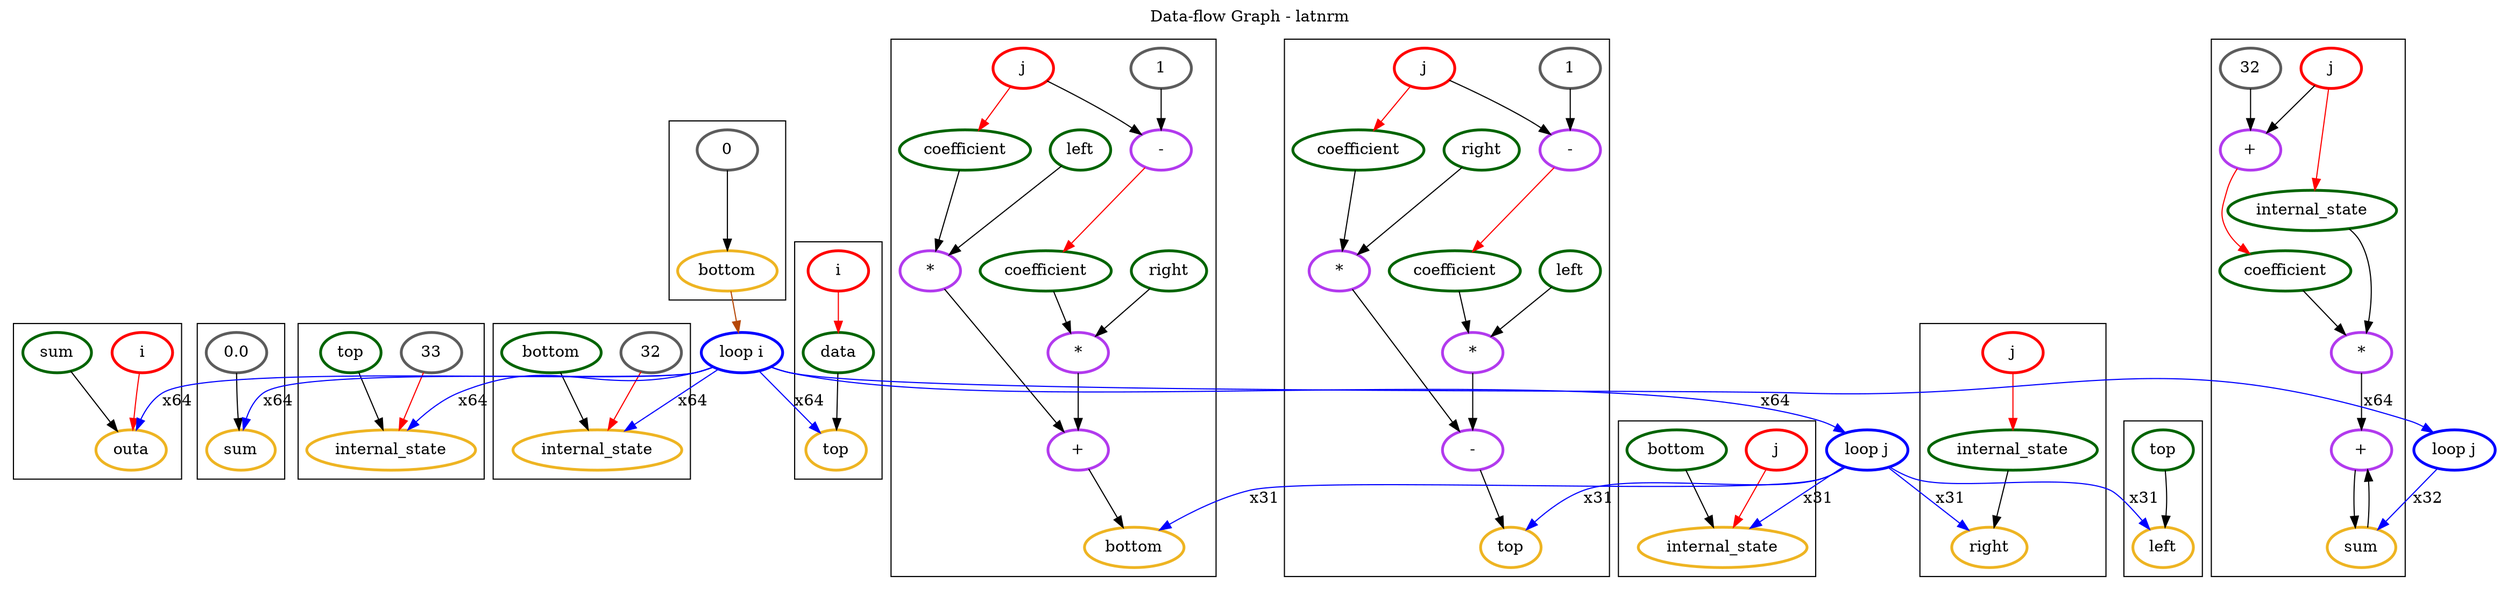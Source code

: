 Digraph G {
node [penwidth=2.5]
subgraph cluster12{
n59 [label="outa" color="goldenrod2"]
n60 [label="i" color="red"]
n61 [label="sum" color="darkgreen"]
}
subgraph cluster11{
n50 [label="+" color="darkorchid2"]
n51 [label="sum" color="goldenrod2"]
n52 [label="*" color="darkorchid2"]
n53 [label="internal_state" color="darkgreen"]
n54 [label="j" color="red"]
n55 [label="coefficient" color="darkgreen"]
n56 [label="+" color="darkorchid2"]
n58 [label="32" color="gray36"]
}
subgraph cluster10{
n47 [label="sum" color="goldenrod2"]
n48 [label="0.0" color="gray36"]
}
subgraph cluster9{
n44 [label="internal_state" color="goldenrod2"]
n45 [label="33" color="gray36"]
n46 [label="top" color="darkgreen"]
}
subgraph cluster8{
n41 [label="internal_state" color="goldenrod2"]
n42 [label="32" color="gray36"]
n43 [label="bottom" color="darkgreen"]
}
subgraph cluster7{
n29 [label="bottom" color="goldenrod2"]
n30 [label="+" color="darkorchid2"]
n31 [label="*" color="darkorchid2"]
n32 [label="coefficient" color="darkgreen"]
n33 [label="-" color="darkorchid2"]
n34 [label="j" color="red"]
n35 [label="1" color="gray36"]
n36 [label="right" color="darkgreen"]
n37 [label="*" color="darkorchid2"]
n38 [label="coefficient" color="darkgreen"]
n40 [label="left" color="darkgreen"]
}
subgraph cluster6{
n17 [label="top" color="goldenrod2"]
n18 [label="-" color="darkorchid2"]
n19 [label="*" color="darkorchid2"]
n20 [label="coefficient" color="darkgreen"]
n21 [label="-" color="darkorchid2"]
n22 [label="j" color="red"]
n23 [label="1" color="gray36"]
n24 [label="left" color="darkgreen"]
n25 [label="*" color="darkorchid2"]
n26 [label="coefficient" color="darkgreen"]
n28 [label="right" color="darkgreen"]
}
subgraph cluster5{
n14 [label="internal_state" color="goldenrod2"]
n15 [label="j" color="red"]
n16 [label="bottom" color="darkgreen"]
}
subgraph cluster4{
n11 [label="right" color="goldenrod2"]
n12 [label="internal_state" color="darkgreen"]
n13 [label="j" color="red"]
}
subgraph cluster3{
n9 [label="left" color="goldenrod2"]
n10 [label="top" color="darkgreen"]
}
subgraph cluster2{
n5 [label="top" color="goldenrod2"]
n6 [label="data" color="darkgreen"]
n7 [label="i" color="red"]
}
subgraph cluster1{
n1 [label="bottom" color="goldenrod2"]
n3 [label="0" color="gray36"]
}
subgraph cluster0{
}
n0 [label="" color="white"]
n4 [label="loop i" color="blue1"]
n8 [label="loop j" color="blue1"]
n49 [label="loop j" color="blue1"]
n3 -> n1 [label="", color=black]
n7 -> n6 [label="", color=red]
n6 -> n5 [label="", color=black]
n10 -> n9 [label="", color=black]
n13 -> n12 [label="", color=red]
n12 -> n11 [label="", color=black]
n15 -> n14 [label="", color=red]
n16 -> n14 [label="", color=black]
n22 -> n21 [label="", color=black]
n23 -> n21 [label="", color=black]
n21 -> n20 [label="", color=red]
n20 -> n19 [label="", color=black]
n24 -> n19 [label="", color=black]
n22 -> n26 [label="", color=red]
n26 -> n25 [label="", color=black]
n28 -> n25 [label="", color=black]
n19 -> n18 [label="", color=black]
n25 -> n18 [label="", color=black]
n18 -> n17 [label="", color=black]
n34 -> n33 [label="", color=black]
n35 -> n33 [label="", color=black]
n33 -> n32 [label="", color=red]
n32 -> n31 [label="", color=black]
n36 -> n31 [label="", color=black]
n34 -> n38 [label="", color=red]
n38 -> n37 [label="", color=black]
n40 -> n37 [label="", color=black]
n31 -> n30 [label="", color=black]
n37 -> n30 [label="", color=black]
n30 -> n29 [label="", color=black]
n8 -> n9 [label="x31", color=blue]
n8 -> n11 [label="x31", color=blue]
n8 -> n14 [label="x31", color=blue]
n8 -> n17 [label="x31", color=blue]
n8 -> n29 [label="x31", color=blue]
n42 -> n41 [label="", color=red]
n43 -> n41 [label="", color=black]
n45 -> n44 [label="", color=red]
n46 -> n44 [label="", color=black]
n48 -> n47 [label="", color=black]
n54 -> n53 [label="", color=red]
n54 -> n56 [label="", color=black]
n58 -> n56 [label="", color=black]
n56 -> n55 [label="", color=red]
n53 -> n52 [label="", color=black]
n55 -> n52 [label="", color=black]
n52 -> n50 [label="", color=black]
n51 -> n50 [label="", color=black]
n50 -> n51 [label="", color=black]
n49 -> n51 [label="x32", color=blue]
n60 -> n59 [label="", color=red]
n61 -> n59 [label="", color=black]
n4 -> n5 [label="x64", color=blue]
n4 -> n8 [label="x64", color=blue]
n4 -> n41 [label="x64", color=blue]
n4 -> n44 [label="x64", color=blue]
n4 -> n47 [label="x64", color=blue]
n4 -> n49 [label="x64", color=blue]
n4 -> n59 [label="x64", color=blue]
n1 -> n4 [label="", color="#b54707"]
labelloc="t"
label="Data-flow Graph - latnrm"
}